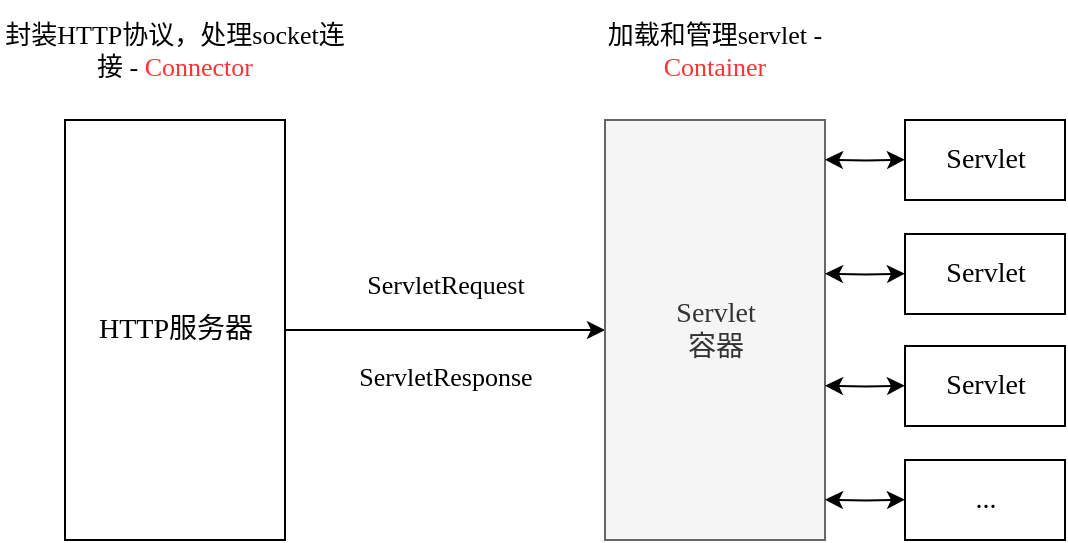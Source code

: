 <mxfile version="13.4.4"><diagram id="kzvdwLtuaLiKEJnAE8H2" name="第 1 页"><mxGraphModel dx="1426" dy="807" grid="1" gridSize="10" guides="1" tooltips="1" connect="1" arrows="1" fold="1" page="1" pageScale="1" pageWidth="827" pageHeight="1169" math="0" shadow="0"><root><mxCell id="0"/><mxCell id="1" parent="0"/><mxCell id="SPL_QZG9IIAgvke8X1S1-7" style="edgeStyle=orthogonalEdgeStyle;rounded=0;orthogonalLoop=1;jettySize=auto;html=1;exitX=1;exitY=0.5;exitDx=0;exitDy=0;entryX=0;entryY=0.5;entryDx=0;entryDy=0;" edge="1" parent="1" source="SPL_QZG9IIAgvke8X1S1-1" target="SPL_QZG9IIAgvke8X1S1-2"><mxGeometry relative="1" as="geometry"/></mxCell><mxCell id="SPL_QZG9IIAgvke8X1S1-1" value="&lt;font face=&quot;menlo&quot; style=&quot;font-size: 14px&quot;&gt;HTTP服务器&lt;/font&gt;" style="rounded=0;whiteSpace=wrap;html=1;" vertex="1" parent="1"><mxGeometry x="112.5" y="260" width="110" height="210" as="geometry"/></mxCell><mxCell id="SPL_QZG9IIAgvke8X1S1-2" value="&lt;font face=&quot;menlo&quot; style=&quot;font-size: 14px&quot;&gt;Servlet&lt;br&gt;容器&lt;br&gt;&lt;/font&gt;" style="rounded=0;whiteSpace=wrap;html=1;fillColor=#f5f5f5;strokeColor=#666666;fontColor=#333333;" vertex="1" parent="1"><mxGeometry x="382.5" y="260" width="110" height="210" as="geometry"/></mxCell><mxCell id="SPL_QZG9IIAgvke8X1S1-3" value="&lt;font face=&quot;menlo&quot;&gt;封装HTTP协议，处理socket连接 - &lt;font color=&quot;#ff3333&quot;&gt;Connector&lt;/font&gt;&lt;/font&gt;" style="text;html=1;strokeColor=none;fillColor=none;align=center;verticalAlign=middle;whiteSpace=wrap;rounded=0;fontSize=13;" vertex="1" parent="1"><mxGeometry x="80" y="200" width="175" height="50" as="geometry"/></mxCell><mxCell id="SPL_QZG9IIAgvke8X1S1-5" value="&lt;font face=&quot;menlo&quot;&gt;ServletRequest&lt;/font&gt;" style="text;html=1;strokeColor=none;fillColor=none;align=center;verticalAlign=middle;whiteSpace=wrap;rounded=0;fontSize=13;" vertex="1" parent="1"><mxGeometry x="242.5" y="327" width="120" height="30" as="geometry"/></mxCell><mxCell id="SPL_QZG9IIAgvke8X1S1-6" value="&lt;font face=&quot;menlo&quot;&gt;ServletResponse&lt;/font&gt;" style="text;html=1;strokeColor=none;fillColor=none;align=center;verticalAlign=middle;whiteSpace=wrap;rounded=0;fontSize=13;" vertex="1" parent="1"><mxGeometry x="242.5" y="373" width="120" height="30" as="geometry"/></mxCell><mxCell id="SPL_QZG9IIAgvke8X1S1-8" value="&lt;font face=&quot;menlo&quot; style=&quot;font-size: 14px&quot;&gt;Servlet&lt;br&gt;&lt;/font&gt;" style="rounded=0;whiteSpace=wrap;html=1;" vertex="1" parent="1"><mxGeometry x="532.5" y="260" width="80" height="40" as="geometry"/></mxCell><mxCell id="SPL_QZG9IIAgvke8X1S1-9" value="&lt;font face=&quot;menlo&quot; style=&quot;font-size: 14px&quot;&gt;Servlet&lt;br&gt;&lt;/font&gt;" style="rounded=0;whiteSpace=wrap;html=1;" vertex="1" parent="1"><mxGeometry x="532.5" y="317" width="80" height="40" as="geometry"/></mxCell><mxCell id="SPL_QZG9IIAgvke8X1S1-10" value="&lt;font face=&quot;menlo&quot; style=&quot;font-size: 14px&quot;&gt;Servlet&lt;br&gt;&lt;/font&gt;" style="rounded=0;whiteSpace=wrap;html=1;" vertex="1" parent="1"><mxGeometry x="532.5" y="373" width="80" height="40" as="geometry"/></mxCell><mxCell id="SPL_QZG9IIAgvke8X1S1-11" value="&lt;font face=&quot;menlo&quot; style=&quot;font-size: 14px&quot;&gt;...&lt;br&gt;&lt;/font&gt;" style="rounded=0;whiteSpace=wrap;html=1;" vertex="1" parent="1"><mxGeometry x="532.5" y="430" width="80" height="40" as="geometry"/></mxCell><mxCell id="SPL_QZG9IIAgvke8X1S1-12" style="edgeStyle=orthogonalEdgeStyle;rounded=0;orthogonalLoop=1;jettySize=auto;html=1;exitX=1;exitY=0.5;exitDx=0;exitDy=0;startArrow=classic;startFill=1;" edge="1" parent="1"><mxGeometry relative="1" as="geometry"><mxPoint x="492.5" y="279.83" as="sourcePoint"/><mxPoint x="532.5" y="279.83" as="targetPoint"/></mxGeometry></mxCell><mxCell id="SPL_QZG9IIAgvke8X1S1-13" style="edgeStyle=orthogonalEdgeStyle;rounded=0;orthogonalLoop=1;jettySize=auto;html=1;exitX=1;exitY=0.5;exitDx=0;exitDy=0;startArrow=classic;startFill=1;" edge="1" parent="1"><mxGeometry relative="1" as="geometry"><mxPoint x="492.5" y="336.83" as="sourcePoint"/><mxPoint x="532.5" y="336.83" as="targetPoint"/></mxGeometry></mxCell><mxCell id="SPL_QZG9IIAgvke8X1S1-14" style="edgeStyle=orthogonalEdgeStyle;rounded=0;orthogonalLoop=1;jettySize=auto;html=1;exitX=1;exitY=0.5;exitDx=0;exitDy=0;startArrow=classic;startFill=1;" edge="1" parent="1"><mxGeometry relative="1" as="geometry"><mxPoint x="492.5" y="392.83" as="sourcePoint"/><mxPoint x="532.5" y="392.83" as="targetPoint"/></mxGeometry></mxCell><mxCell id="SPL_QZG9IIAgvke8X1S1-15" style="edgeStyle=orthogonalEdgeStyle;rounded=0;orthogonalLoop=1;jettySize=auto;html=1;exitX=1;exitY=0.5;exitDx=0;exitDy=0;startArrow=classic;startFill=1;" edge="1" parent="1"><mxGeometry relative="1" as="geometry"><mxPoint x="492.5" y="449.83" as="sourcePoint"/><mxPoint x="532.5" y="449.83" as="targetPoint"/></mxGeometry></mxCell><mxCell id="SPL_QZG9IIAgvke8X1S1-17" value="&lt;font face=&quot;menlo&quot;&gt;加载和管理servlet - &lt;font color=&quot;#ff3333&quot;&gt;Container&lt;/font&gt;&lt;/font&gt;" style="text;html=1;strokeColor=none;fillColor=none;align=center;verticalAlign=middle;whiteSpace=wrap;rounded=0;fontSize=13;" vertex="1" parent="1"><mxGeometry x="360" y="200" width="155" height="50" as="geometry"/></mxCell></root></mxGraphModel></diagram></mxfile>